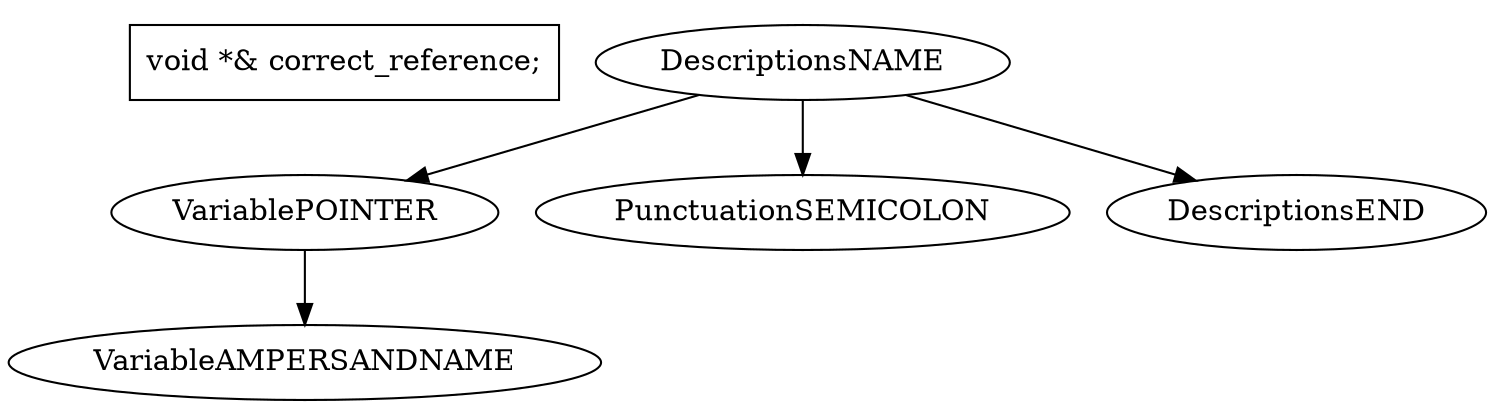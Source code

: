 digraph G { 
	subgraph clusterHeader {
		margin=0
		style="invis"
		HEADER [shape="box" label="void *& correct_reference;"];
	}	1->2;
	2->3;
	1->4;
	1->5;
	1[label=DescriptionsNAME];
	2[label=VariablePOINTER];
	3[label=VariableAMPERSANDNAME];
	4[label=PunctuationSEMICOLON];
	5[label=DescriptionsEND];
}